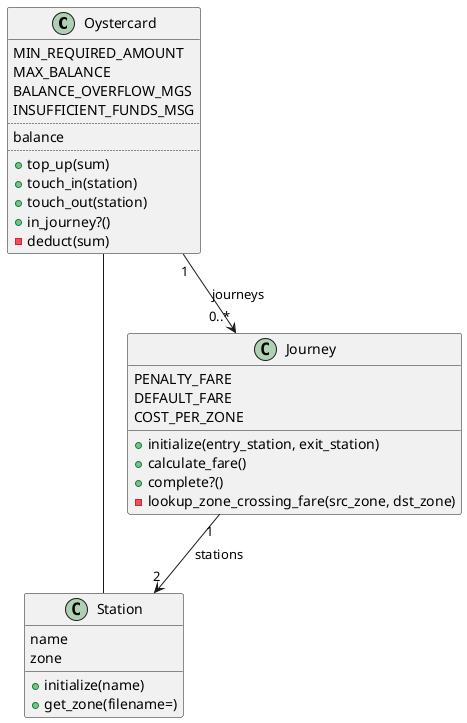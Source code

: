 @startuml

class Oystercard {
    MIN_REQUIRED_AMOUNT
    MAX_BALANCE
    BALANCE_OVERFLOW_MGS
    INSUFFICIENT_FUNDS_MSG
    ..
    balance
    ..
    + top_up(sum)
    + touch_in(station)
    + touch_out(station)
    + in_journey?()
    - deduct(sum)
}

class Station {
    name
    zone
    + initialize(name)
    + get_zone(filename=)
}

class Journey {
    PENALTY_FARE
    DEFAULT_FARE
    COST_PER_ZONE
    + initialize(entry_station, exit_station)
    + calculate_fare()
    + complete?()
    - lookup_zone_crossing_fare(src_zone, dst_zone)
}

Oystercard -- Station
Journey "1" --> "2" Station: stations
Oystercard "1" --> "0..*" Journey: journeys

@enduml